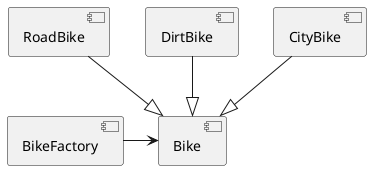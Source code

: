 @startuml
[BikeFactory] as R
[Bike] as bike


R -> bike

[RoadBike] as M21
[DirtBike] as M22
[CityBike] as M23

M21 --|> bike
M22 --|> bike
M23 --|> bike
@enduml
